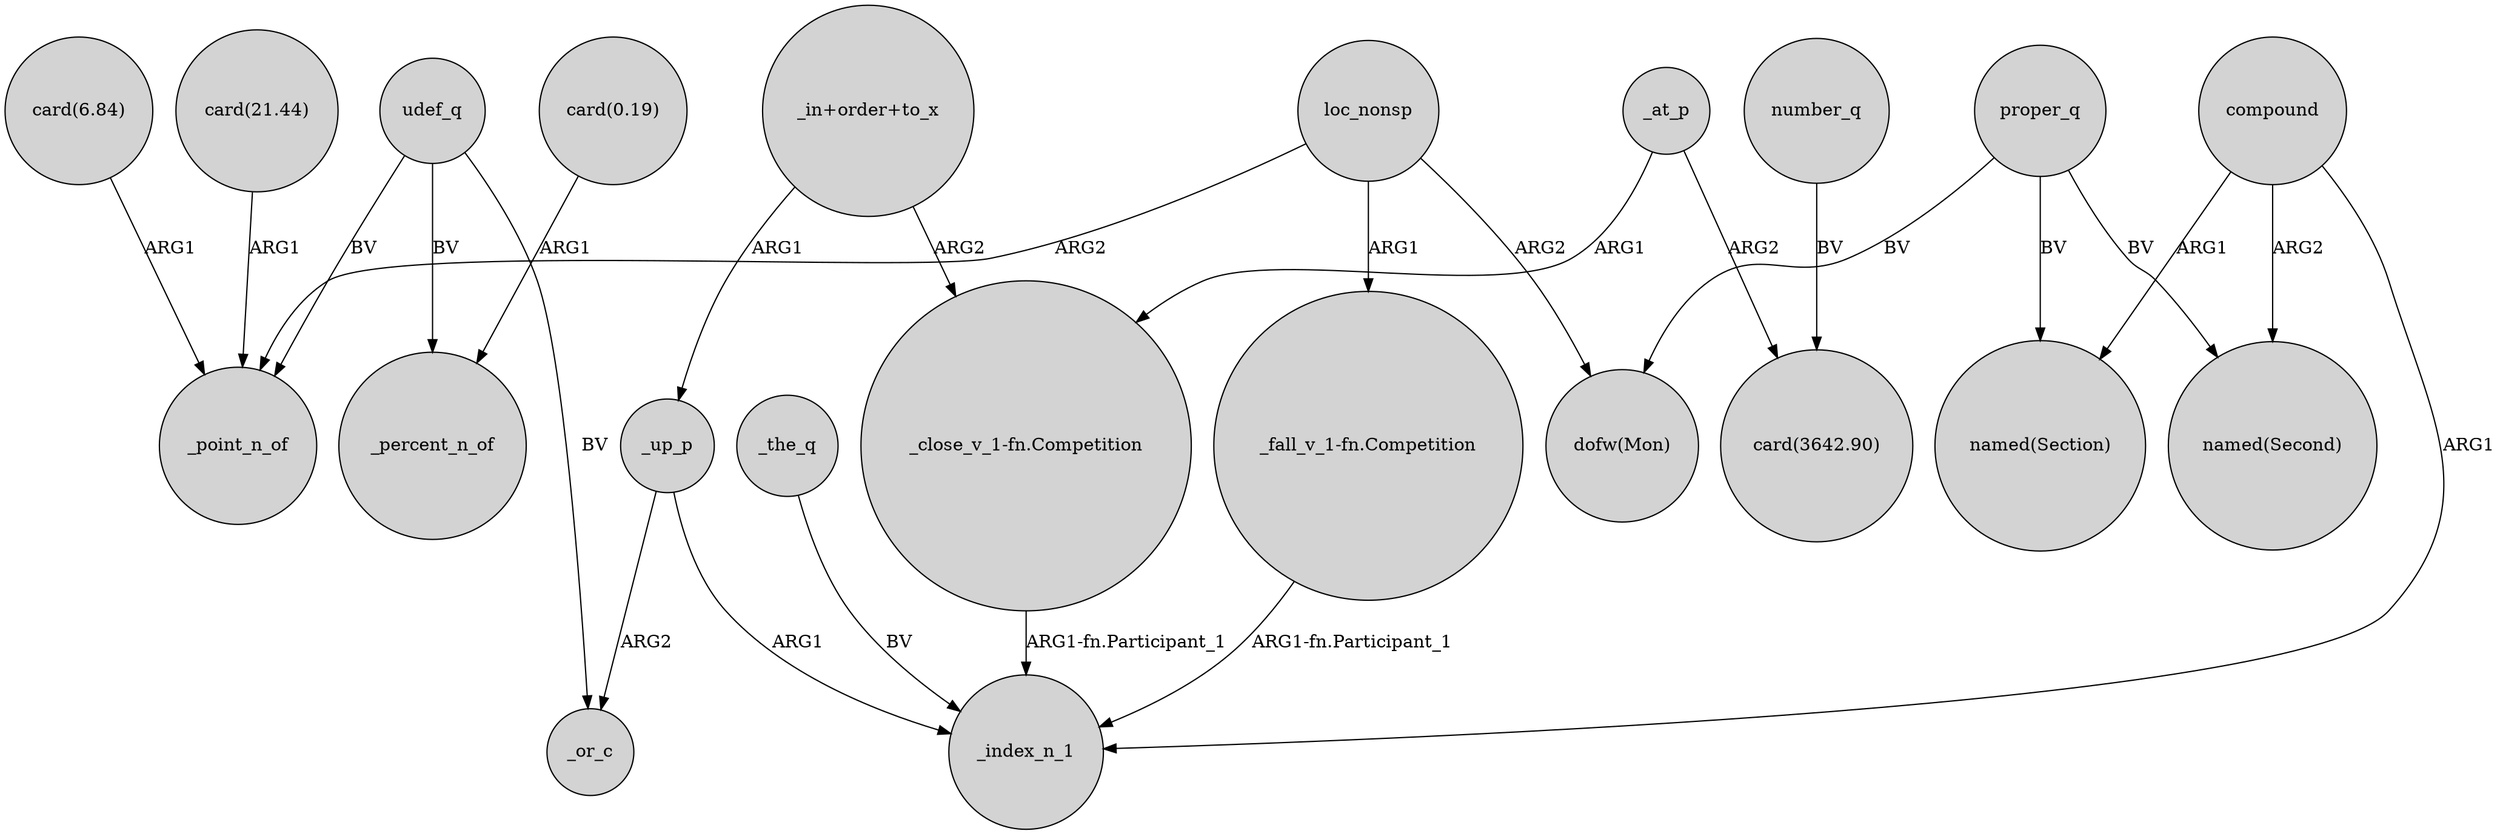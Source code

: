 digraph {
	node [shape=circle style=filled]
	"card(21.44)" -> _point_n_of [label=ARG1]
	_up_p -> _index_n_1 [label=ARG1]
	_at_p -> "_close_v_1-fn.Competition" [label=ARG1]
	"card(6.84)" -> _point_n_of [label=ARG1]
	loc_nonsp -> "_fall_v_1-fn.Competition" [label=ARG1]
	_up_p -> _or_c [label=ARG2]
	proper_q -> "dofw(Mon)" [label=BV]
	proper_q -> "named(Section)" [label=BV]
	_the_q -> _index_n_1 [label=BV]
	udef_q -> _or_c [label=BV]
	proper_q -> "named(Second)" [label=BV]
	loc_nonsp -> _point_n_of [label=ARG2]
	loc_nonsp -> "dofw(Mon)" [label=ARG2]
	compound -> "named(Second)" [label=ARG2]
	udef_q -> _percent_n_of [label=BV]
	number_q -> "card(3642.90)" [label=BV]
	"_in+order+to_x" -> _up_p [label=ARG1]
	"_close_v_1-fn.Competition" -> _index_n_1 [label="ARG1-fn.Participant_1"]
	compound -> _index_n_1 [label=ARG1]
	"_in+order+to_x" -> "_close_v_1-fn.Competition" [label=ARG2]
	"card(0.19)" -> _percent_n_of [label=ARG1]
	"_fall_v_1-fn.Competition" -> _index_n_1 [label="ARG1-fn.Participant_1"]
	udef_q -> _point_n_of [label=BV]
	compound -> "named(Section)" [label=ARG1]
	_at_p -> "card(3642.90)" [label=ARG2]
}
